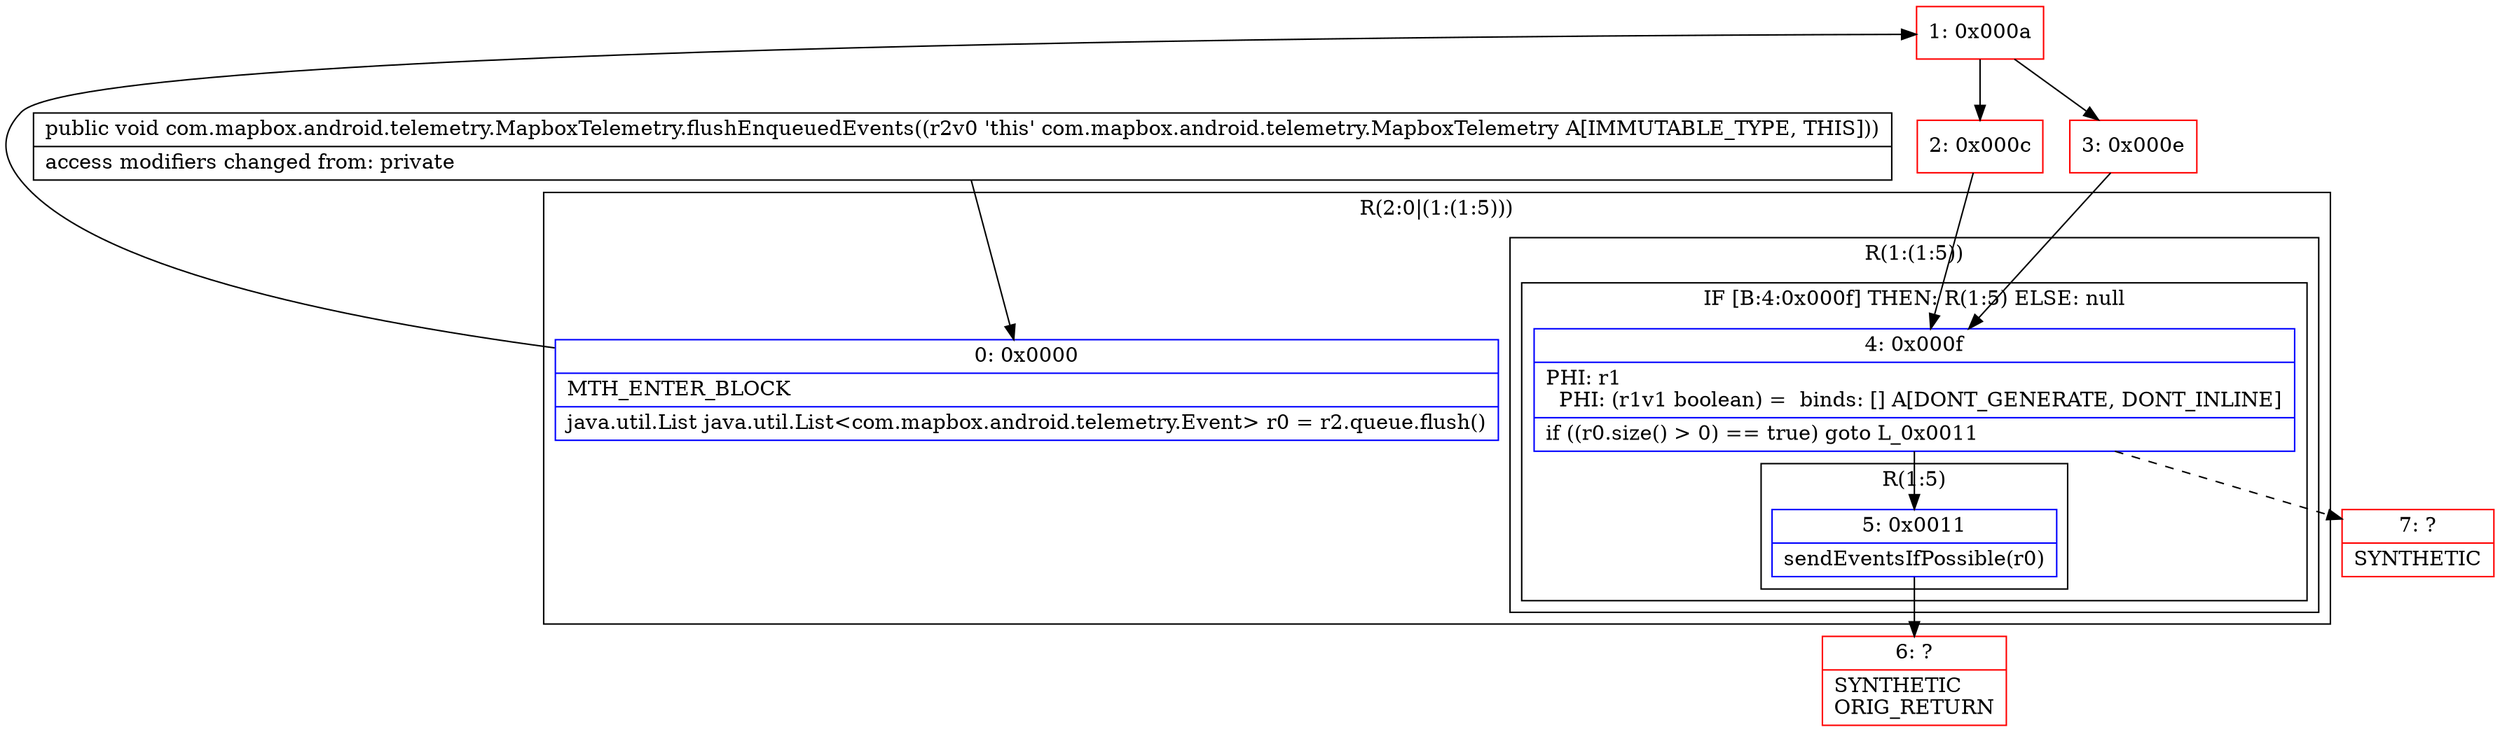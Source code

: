 digraph "CFG forcom.mapbox.android.telemetry.MapboxTelemetry.flushEnqueuedEvents()V" {
subgraph cluster_Region_105989343 {
label = "R(2:0|(1:(1:5)))";
node [shape=record,color=blue];
Node_0 [shape=record,label="{0\:\ 0x0000|MTH_ENTER_BLOCK\l|java.util.List java.util.List\<com.mapbox.android.telemetry.Event\> r0 = r2.queue.flush()\l}"];
subgraph cluster_Region_1672706166 {
label = "R(1:(1:5))";
node [shape=record,color=blue];
subgraph cluster_IfRegion_923774891 {
label = "IF [B:4:0x000f] THEN: R(1:5) ELSE: null";
node [shape=record,color=blue];
Node_4 [shape=record,label="{4\:\ 0x000f|PHI: r1 \l  PHI: (r1v1 boolean) =  binds: [] A[DONT_GENERATE, DONT_INLINE]\l|if ((r0.size() \> 0) == true) goto L_0x0011\l}"];
subgraph cluster_Region_1411817442 {
label = "R(1:5)";
node [shape=record,color=blue];
Node_5 [shape=record,label="{5\:\ 0x0011|sendEventsIfPossible(r0)\l}"];
}
}
}
}
Node_1 [shape=record,color=red,label="{1\:\ 0x000a}"];
Node_2 [shape=record,color=red,label="{2\:\ 0x000c}"];
Node_3 [shape=record,color=red,label="{3\:\ 0x000e}"];
Node_6 [shape=record,color=red,label="{6\:\ ?|SYNTHETIC\lORIG_RETURN\l}"];
Node_7 [shape=record,color=red,label="{7\:\ ?|SYNTHETIC\l}"];
MethodNode[shape=record,label="{public void com.mapbox.android.telemetry.MapboxTelemetry.flushEnqueuedEvents((r2v0 'this' com.mapbox.android.telemetry.MapboxTelemetry A[IMMUTABLE_TYPE, THIS]))  | access modifiers changed from: private\l}"];
MethodNode -> Node_0;
Node_0 -> Node_1;
Node_4 -> Node_5;
Node_4 -> Node_7[style=dashed];
Node_5 -> Node_6;
Node_1 -> Node_2;
Node_1 -> Node_3;
Node_2 -> Node_4;
Node_3 -> Node_4;
}

